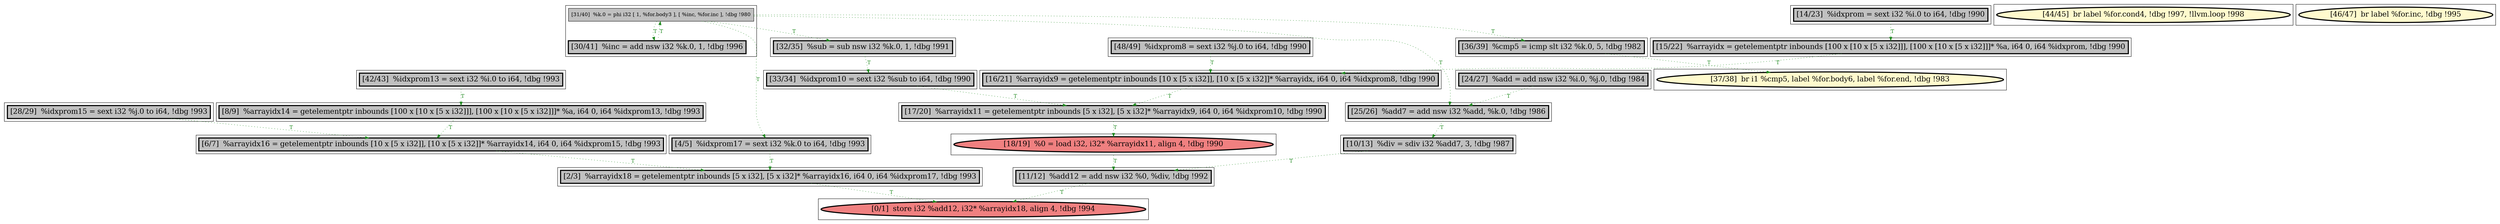
digraph G {



node332->node342 [style=dotted,color=forestgreen,label="T",fontcolor=forestgreen ]
node332->node338 [style=dotted,color=forestgreen,label="T",fontcolor=forestgreen ]
node344->node342 [style=dotted,color=forestgreen,label="T",fontcolor=forestgreen ]
node328->node325 [style=dotted,color=forestgreen,label="T",fontcolor=forestgreen ]
node324->node322 [style=dotted,color=forestgreen,label="T",fontcolor=forestgreen ]
node332->node333 [style=dotted,color=forestgreen,label="T",fontcolor=forestgreen ]
node331->node321 [style=dotted,color=forestgreen,label="T",fontcolor=forestgreen ]
node340->node337 [style=dotted,color=forestgreen,label="T",fontcolor=forestgreen ]
node338->node339 [style=dotted,color=forestgreen,label="T",fontcolor=forestgreen ]
node332->node340 [style=dotted,color=forestgreen,label="T",fontcolor=forestgreen ]
node339->node345 [style=dotted,color=forestgreen,label="T",fontcolor=forestgreen ]
node332->node323 [style=dotted,color=forestgreen,label="T",fontcolor=forestgreen ]
node341->node345 [style=dotted,color=forestgreen,label="T",fontcolor=forestgreen ]
node325->node324 [style=dotted,color=forestgreen,label="T",fontcolor=forestgreen ]
node345->node327 [style=dotted,color=forestgreen,label="T",fontcolor=forestgreen ]
node336->node329 [style=dotted,color=forestgreen,label="T",fontcolor=forestgreen ]
node334->node341 [style=dotted,color=forestgreen,label="T",fontcolor=forestgreen ]
node329->node341 [style=dotted,color=forestgreen,label="T",fontcolor=forestgreen ]
node327->node331 [style=dotted,color=forestgreen,label="T",fontcolor=forestgreen ]
node342->node326 [style=dotted,color=forestgreen,label="T",fontcolor=forestgreen ]
node326->node331 [style=dotted,color=forestgreen,label="T",fontcolor=forestgreen ]
node322->node321 [style=dotted,color=forestgreen,label="T",fontcolor=forestgreen ]
node323->node322 [style=dotted,color=forestgreen,label="T",fontcolor=forestgreen ]
node343->node324 [style=dotted,color=forestgreen,label="T",fontcolor=forestgreen ]
node333->node332 [style=dotted,color=forestgreen,label="T",fontcolor=forestgreen ]


subgraph cluster22 {


node344 [penwidth=3.0,fontsize=20,fillcolor=grey,label="[24/27]  %add = add nsw i32 %i.0, %j.0, !dbg !984",shape=rectangle,style=filled ]



}

subgraph cluster20 {


node342 [penwidth=3.0,fontsize=20,fillcolor=grey,label="[25/26]  %add7 = add nsw i32 %add, %k.0, !dbg !986",shape=rectangle,style=filled ]



}

subgraph cluster18 {


node340 [penwidth=3.0,fontsize=20,fillcolor=grey,label="[36/39]  %cmp5 = icmp slt i32 %k.0, 5, !dbg !982",shape=rectangle,style=filled ]



}

subgraph cluster16 {


node338 [penwidth=3.0,fontsize=20,fillcolor=grey,label="[32/35]  %sub = sub nsw i32 %k.0, 1, !dbg !991",shape=rectangle,style=filled ]



}

subgraph cluster17 {


node339 [penwidth=3.0,fontsize=20,fillcolor=grey,label="[33/34]  %idxprom10 = sext i32 %sub to i64, !dbg !990",shape=rectangle,style=filled ]



}

subgraph cluster4 {


node325 [penwidth=3.0,fontsize=20,fillcolor=grey,label="[8/9]  %arrayidx14 = getelementptr inbounds [100 x [10 x [5 x i32]]], [100 x [10 x [5 x i32]]]* %a, i64 0, i64 %idxprom13, !dbg !993",shape=rectangle,style=filled ]



}

subgraph cluster3 {


node324 [penwidth=3.0,fontsize=20,fillcolor=grey,label="[6/7]  %arrayidx16 = getelementptr inbounds [10 x [5 x i32]], [10 x [5 x i32]]* %arrayidx14, i64 0, i64 %idxprom15, !dbg !993",shape=rectangle,style=filled ]



}

subgraph cluster2 {


node323 [penwidth=3.0,fontsize=20,fillcolor=grey,label="[4/5]  %idxprom17 = sext i32 %k.0 to i64, !dbg !993",shape=rectangle,style=filled ]



}

subgraph cluster1 {


node322 [penwidth=3.0,fontsize=20,fillcolor=grey,label="[2/3]  %arrayidx18 = getelementptr inbounds [5 x i32], [5 x i32]* %arrayidx16, i64 0, i64 %idxprom17, !dbg !993",shape=rectangle,style=filled ]



}

subgraph cluster12 {


node334 [penwidth=3.0,fontsize=20,fillcolor=grey,label="[48/49]  %idxprom8 = sext i32 %j.0 to i64, !dbg !990",shape=rectangle,style=filled ]



}

subgraph cluster5 {


node326 [penwidth=3.0,fontsize=20,fillcolor=grey,label="[10/13]  %div = sdiv i32 %add7, 3, !dbg !987",shape=rectangle,style=filled ]



}

subgraph cluster0 {


node321 [penwidth=3.0,fontsize=20,fillcolor=lightcoral,label="[0/1]  store i32 %add12, i32* %arrayidx18, align 4, !dbg !994",shape=ellipse,style=filled ]



}

subgraph cluster6 {


node327 [penwidth=3.0,fontsize=20,fillcolor=lightcoral,label="[18/19]  %0 = load i32, i32* %arrayidx11, align 4, !dbg !990",shape=ellipse,style=filled ]



}

subgraph cluster14 {


node336 [penwidth=3.0,fontsize=20,fillcolor=grey,label="[14/23]  %idxprom = sext i32 %i.0 to i64, !dbg !990",shape=rectangle,style=filled ]



}

subgraph cluster7 {


node328 [penwidth=3.0,fontsize=20,fillcolor=grey,label="[42/43]  %idxprom13 = sext i32 %i.0 to i64, !dbg !993",shape=rectangle,style=filled ]



}

subgraph cluster23 {


node345 [penwidth=3.0,fontsize=20,fillcolor=grey,label="[17/20]  %arrayidx11 = getelementptr inbounds [5 x i32], [5 x i32]* %arrayidx9, i64 0, i64 %idxprom10, !dbg !990",shape=rectangle,style=filled ]



}

subgraph cluster8 {


node329 [penwidth=3.0,fontsize=20,fillcolor=grey,label="[15/22]  %arrayidx = getelementptr inbounds [100 x [10 x [5 x i32]]], [100 x [10 x [5 x i32]]]* %a, i64 0, i64 %idxprom, !dbg !990",shape=rectangle,style=filled ]



}

subgraph cluster21 {


node343 [penwidth=3.0,fontsize=20,fillcolor=grey,label="[28/29]  %idxprom15 = sext i32 %j.0 to i64, !dbg !993",shape=rectangle,style=filled ]



}

subgraph cluster9 {


node330 [penwidth=3.0,fontsize=20,fillcolor=lemonchiffon,label="[44/45]  br label %for.cond4, !dbg !997, !llvm.loop !998",shape=ellipse,style=filled ]



}

subgraph cluster19 {


node341 [penwidth=3.0,fontsize=20,fillcolor=grey,label="[16/21]  %arrayidx9 = getelementptr inbounds [10 x [5 x i32]], [10 x [5 x i32]]* %arrayidx, i64 0, i64 %idxprom8, !dbg !990",shape=rectangle,style=filled ]



}

subgraph cluster10 {


node331 [penwidth=3.0,fontsize=20,fillcolor=grey,label="[11/12]  %add12 = add nsw i32 %0, %div, !dbg !992",shape=rectangle,style=filled ]



}

subgraph cluster11 {


node333 [penwidth=3.0,fontsize=20,fillcolor=grey,label="[30/41]  %inc = add nsw i32 %k.0, 1, !dbg !996",shape=rectangle,style=filled ]
node332 [fillcolor=grey,label="[31/40]  %k.0 = phi i32 [ 1, %for.body3 ], [ %inc, %for.inc ], !dbg !980",shape=rectangle,style=filled ]



}

subgraph cluster13 {


node335 [penwidth=3.0,fontsize=20,fillcolor=lemonchiffon,label="[46/47]  br label %for.inc, !dbg !995",shape=ellipse,style=filled ]



}

subgraph cluster15 {


node337 [penwidth=3.0,fontsize=20,fillcolor=lemonchiffon,label="[37/38]  br i1 %cmp5, label %for.body6, label %for.end, !dbg !983",shape=ellipse,style=filled ]



}

}
